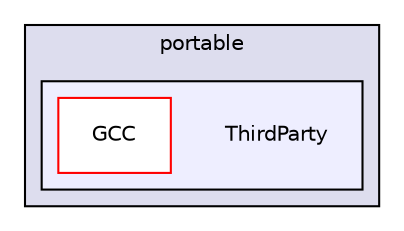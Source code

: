 digraph "muju/externals/freertos/portable/ThirdParty" {
  compound=true
  node [ fontsize="10", fontname="Helvetica"];
  edge [ labelfontsize="10", labelfontname="Helvetica"];
  subgraph clusterdir_65a6813d0a826a2546accb9bf6e6d5d0 {
    graph [ bgcolor="#ddddee", pencolor="black", label="portable" fontname="Helvetica", fontsize="10", URL="dir_65a6813d0a826a2546accb9bf6e6d5d0.html"]
  subgraph clusterdir_5e3fd85255053c46511c641343a55881 {
    graph [ bgcolor="#eeeeff", pencolor="black", label="" URL="dir_5e3fd85255053c46511c641343a55881.html"];
    dir_5e3fd85255053c46511c641343a55881 [shape=plaintext label="ThirdParty"];
    dir_c5c03cf7ac94db428b1cbb136b42a3fc [shape=box label="GCC" color="red" fillcolor="white" style="filled" URL="dir_c5c03cf7ac94db428b1cbb136b42a3fc.html"];
  }
  }
}

